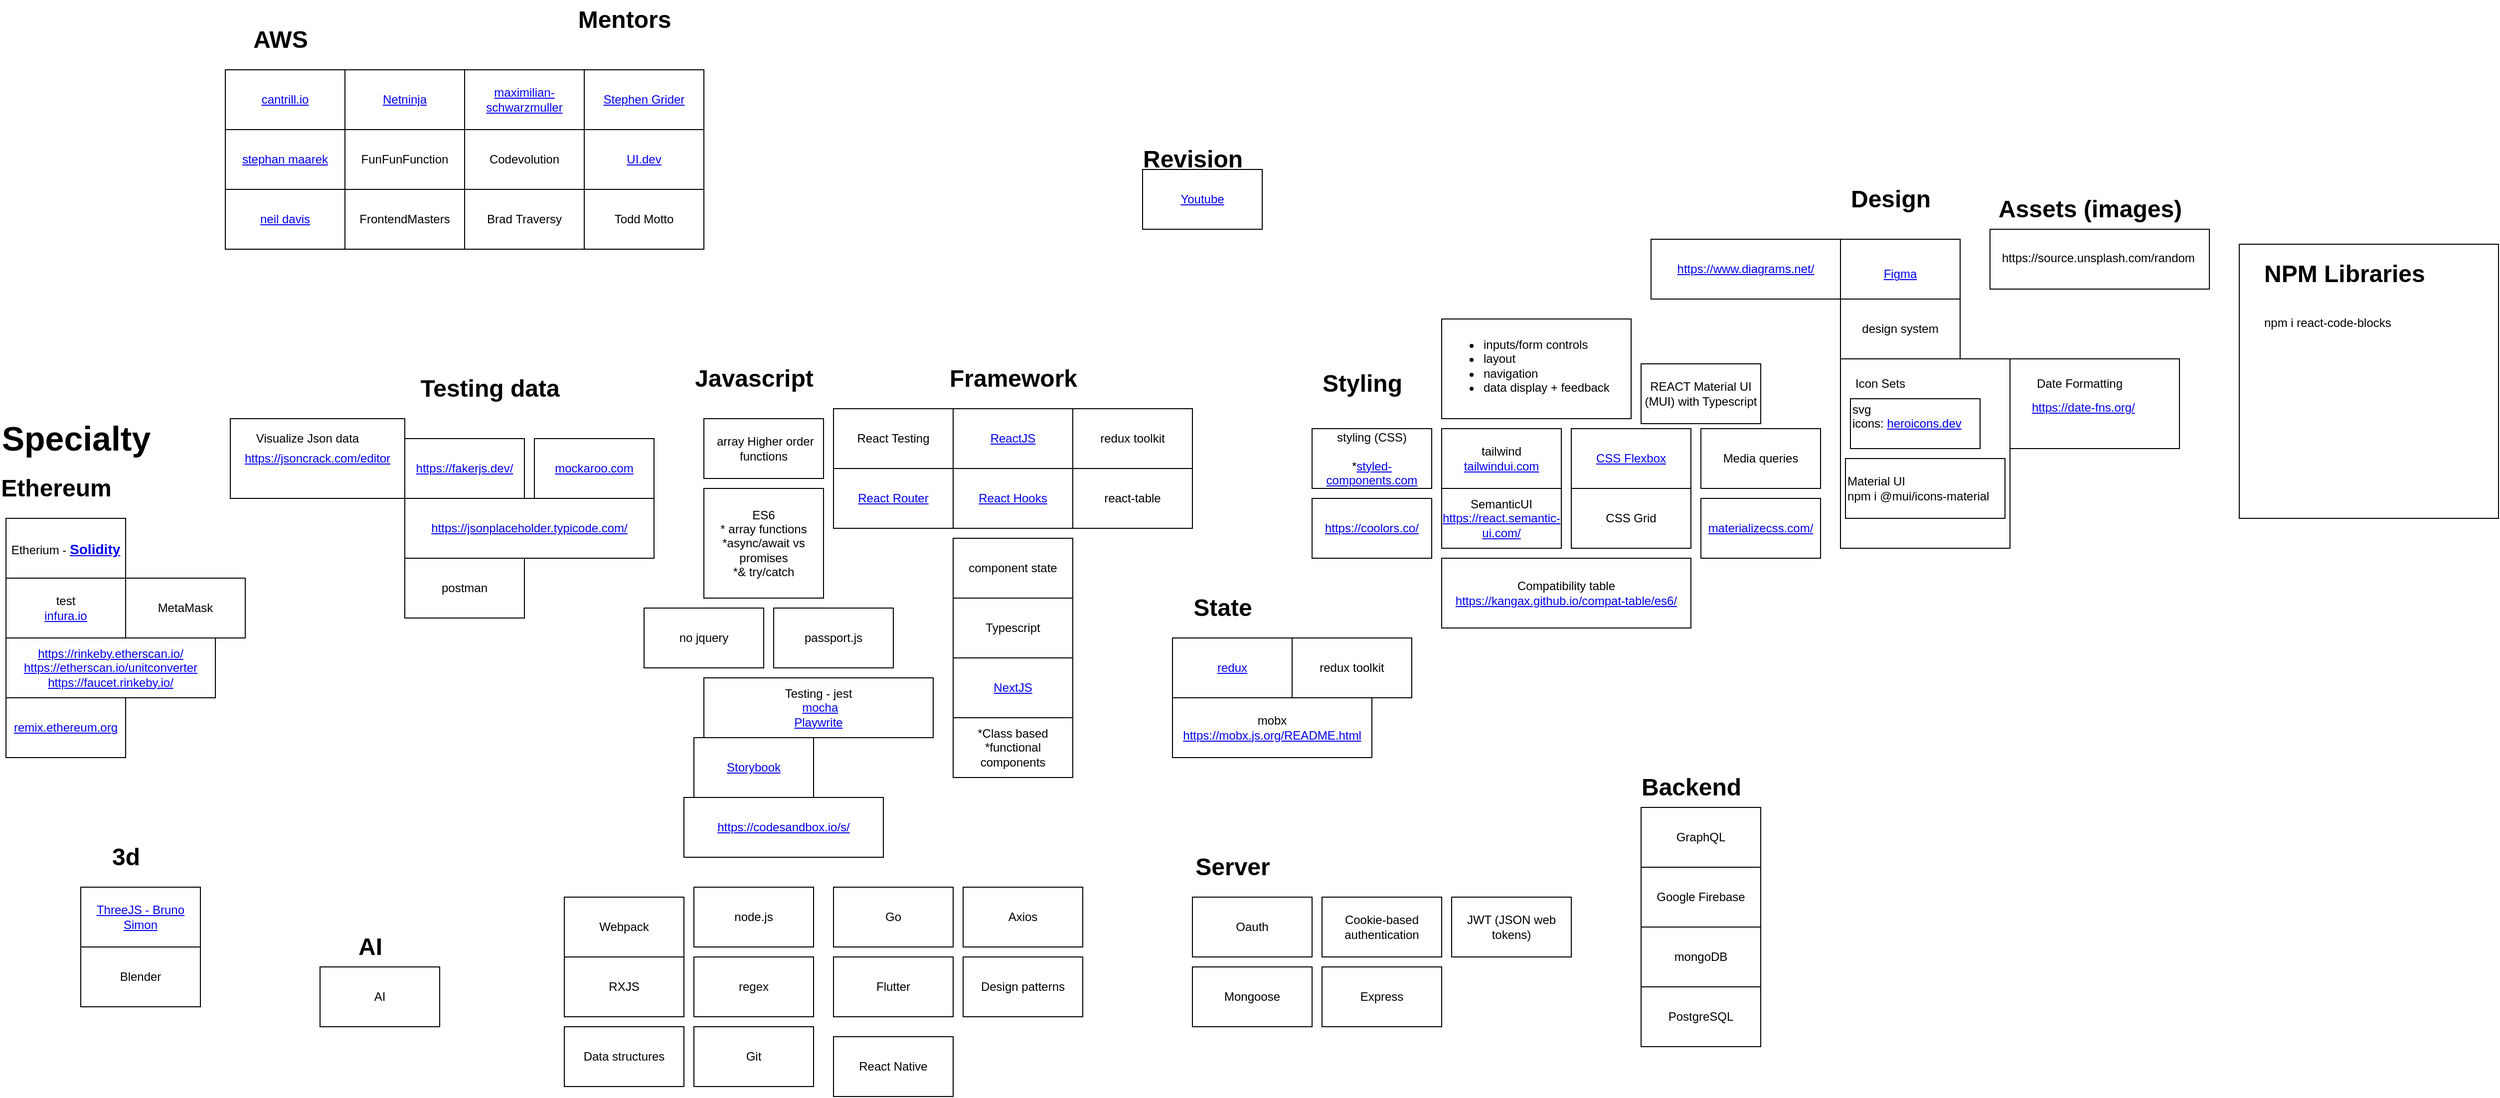 <mxfile version="20.6.2" type="device"><diagram id="x5lRMFWij2Tr5DptwATU" name="Page-1"><mxGraphModel dx="1868" dy="1699" grid="1" gridSize="10" guides="1" tooltips="1" connect="1" arrows="1" fold="1" page="1" pageScale="1" pageWidth="850" pageHeight="1100" math="0" shadow="0"><root><mxCell id="0"/><mxCell id="1" parent="0"/><mxCell id="B61n_Agy1JD5agitKs9--5" value="" style="rounded=0;whiteSpace=wrap;html=1;labelBackgroundColor=none;fontColor=default;" parent="1" vertex="1"><mxGeometry x="1640" y="175" width="260" height="275" as="geometry"/></mxCell><mxCell id="ZUrZJbeyPhvN3EWmr2-_-2" value="&lt;a href=&quot;https://reactjs.org/&quot;&gt;ReactJS&lt;/a&gt;" style="rounded=0;whiteSpace=wrap;html=1;" parent="1" vertex="1"><mxGeometry x="350" y="340" width="120" height="60" as="geometry"/></mxCell><mxCell id="ZUrZJbeyPhvN3EWmr2-_-3" value="styling (CSS)&lt;br&gt;&lt;br&gt;*&lt;a href=&quot;styled-components.com&quot;&gt;styled-components.com&lt;/a&gt;" style="rounded=0;whiteSpace=wrap;html=1;" parent="1" vertex="1"><mxGeometry x="710" y="360" width="120" height="60" as="geometry"/></mxCell><mxCell id="ZUrZJbeyPhvN3EWmr2-_-4" value="&amp;nbsp;array Higher order functions" style="rounded=0;whiteSpace=wrap;html=1;" parent="1" vertex="1"><mxGeometry x="100" y="350" width="120" height="60" as="geometry"/></mxCell><mxCell id="ZUrZJbeyPhvN3EWmr2-_-6" value="Javascript" style="text;strokeColor=none;fillColor=none;html=1;fontSize=24;fontStyle=1;verticalAlign=middle;align=center;" parent="1" vertex="1"><mxGeometry x="100" y="290" width="100" height="40" as="geometry"/></mxCell><mxCell id="ZUrZJbeyPhvN3EWmr2-_-7" value="Framework" style="text;strokeColor=none;fillColor=none;html=1;fontSize=24;fontStyle=1;verticalAlign=middle;align=center;" parent="1" vertex="1"><mxGeometry x="360" y="290" width="100" height="40" as="geometry"/></mxCell><mxCell id="ZUrZJbeyPhvN3EWmr2-_-8" value="Styling" style="text;strokeColor=none;fillColor=none;html=1;fontSize=24;fontStyle=1;verticalAlign=middle;align=center;" parent="1" vertex="1"><mxGeometry x="710" y="295" width="100" height="40" as="geometry"/></mxCell><mxCell id="ZUrZJbeyPhvN3EWmr2-_-9" value="Design" style="text;strokeColor=none;fillColor=none;html=1;fontSize=24;fontStyle=1;verticalAlign=middle;align=center;" parent="1" vertex="1"><mxGeometry x="1240" y="110" width="100" height="40" as="geometry"/></mxCell><mxCell id="ZUrZJbeyPhvN3EWmr2-_-10" value="&lt;a href=&quot;https://www.figma.com/&quot;&gt;Figma&lt;/a&gt;" style="rounded=0;whiteSpace=wrap;html=1;" parent="1" vertex="1"><mxGeometry x="1240" y="170" width="120" height="70" as="geometry"/></mxCell><mxCell id="ZUrZJbeyPhvN3EWmr2-_-11" value="*Class based&lt;br&gt;*functional components" style="rounded=0;whiteSpace=wrap;html=1;align=center;" parent="1" vertex="1"><mxGeometry x="350" y="650" width="120" height="60" as="geometry"/></mxCell><mxCell id="ZUrZJbeyPhvN3EWmr2-_-12" value="ES6&lt;br&gt;* array functions&lt;br&gt;*async/await vs promises&lt;br&gt;*&amp;amp; try/catch" style="rounded=0;whiteSpace=wrap;html=1;" parent="1" vertex="1"><mxGeometry x="100" y="420" width="120" height="110" as="geometry"/></mxCell><mxCell id="ZUrZJbeyPhvN3EWmr2-_-13" value="component state" style="rounded=0;whiteSpace=wrap;html=1;" parent="1" vertex="1"><mxGeometry x="350" y="470" width="120" height="60" as="geometry"/></mxCell><mxCell id="ZUrZJbeyPhvN3EWmr2-_-15" value="tailwind&lt;br&gt;&lt;a href=&quot;tailwindui.com&quot;&gt;tailwindui.com&lt;/a&gt;" style="rounded=0;whiteSpace=wrap;html=1;" parent="1" vertex="1"><mxGeometry x="840" y="360" width="120" height="60" as="geometry"/></mxCell><mxCell id="ZUrZJbeyPhvN3EWmr2-_-16" value="Typescript" style="rounded=0;whiteSpace=wrap;html=1;" parent="1" vertex="1"><mxGeometry x="350" y="530" width="120" height="60" as="geometry"/></mxCell><mxCell id="ZUrZJbeyPhvN3EWmr2-_-17" value="&lt;a href=&quot;https://coolors.co/&quot;&gt;https://coolors.co/&lt;/a&gt;" style="rounded=0;whiteSpace=wrap;html=1;" parent="1" vertex="1"><mxGeometry x="710" y="430" width="120" height="60" as="geometry"/></mxCell><mxCell id="ZUrZJbeyPhvN3EWmr2-_-18" value="&lt;a href=&quot;https://nextjs.org/&quot;&gt;NextJS&lt;/a&gt;" style="rounded=0;whiteSpace=wrap;html=1;" parent="1" vertex="1"><mxGeometry x="350" y="590" width="120" height="60" as="geometry"/></mxCell><mxCell id="ZUrZJbeyPhvN3EWmr2-_-19" value="SemanticUI&lt;br&gt;&lt;a href=&quot;https://react.semantic-ui.com/&quot;&gt;https://react.semantic-ui.com/&lt;/a&gt;" style="rounded=0;whiteSpace=wrap;html=1;" parent="1" vertex="1"><mxGeometry x="840" y="420" width="120" height="60" as="geometry"/></mxCell><mxCell id="ZUrZJbeyPhvN3EWmr2-_-20" value="no jquery" style="rounded=0;whiteSpace=wrap;html=1;" parent="1" vertex="1"><mxGeometry x="40" y="540" width="120" height="60" as="geometry"/></mxCell><mxCell id="ZUrZJbeyPhvN3EWmr2-_-21" value="&lt;a href=&quot;https://react-redux.js.org/&quot;&gt;redux&lt;/a&gt;" style="rounded=0;whiteSpace=wrap;html=1;" parent="1" vertex="1"><mxGeometry x="570" y="570" width="120" height="60" as="geometry"/></mxCell><mxCell id="ZUrZJbeyPhvN3EWmr2-_-22" value="State" style="text;strokeColor=none;fillColor=none;html=1;fontSize=24;fontStyle=1;verticalAlign=middle;align=center;" parent="1" vertex="1"><mxGeometry x="570" y="520" width="100" height="40" as="geometry"/></mxCell><mxCell id="ZUrZJbeyPhvN3EWmr2-_-23" value="mobx&lt;br&gt;&lt;a href=&quot;https://mobx.js.org/README.html&quot;&gt;https://mobx.js.org/README.html&lt;/a&gt;" style="rounded=0;whiteSpace=wrap;html=1;" parent="1" vertex="1"><mxGeometry x="570" y="630" width="200" height="60" as="geometry"/></mxCell><mxCell id="ZUrZJbeyPhvN3EWmr2-_-24" value="Etherium -&amp;nbsp;&lt;h3 style=&quot;-webkit-tap-highlight-color: rgba(255, 255, 255, 0.1); outline: 0px; text-align: left; margin: 0px 0px 3px; padding: 5px 0px 0px; line-height: 1.3; display: inline-block;&quot; class=&quot;LC20lb MBeuO DKV0Md&quot;&gt;&lt;a href=&quot;https://docs.soliditylang.org/&quot;&gt;Solidity&lt;/a&gt;&lt;/h3&gt;" style="rounded=0;whiteSpace=wrap;html=1;" parent="1" vertex="1"><mxGeometry x="-600" y="450" width="120" height="60" as="geometry"/></mxCell><mxCell id="ZUrZJbeyPhvN3EWmr2-_-26" value="Specialty" style="text;strokeColor=none;fillColor=none;html=1;fontSize=34;fontStyle=1;verticalAlign=middle;align=center;" parent="1" vertex="1"><mxGeometry x="-580" y="350" width="100" height="40" as="geometry"/></mxCell><mxCell id="ZUrZJbeyPhvN3EWmr2-_-28" value="test&lt;br&gt;&lt;a href=&quot;infura.io&quot;&gt;infura.io&lt;/a&gt;" style="rounded=0;whiteSpace=wrap;html=1;" parent="1" vertex="1"><mxGeometry x="-600" y="510" width="120" height="60" as="geometry"/></mxCell><mxCell id="ZUrZJbeyPhvN3EWmr2-_-29" value="&lt;a href=&quot;https://rinkeby.etherscan.io/&quot;&gt;https://rinkeby.etherscan.io/&lt;br&gt;&lt;/a&gt;&lt;a href=&quot;https://etherscan.io/unitconverter&quot;&gt;https://etherscan.io/unitconverter&lt;/a&gt;&lt;br&gt;&lt;a href=&quot;https://faucet.rinkeby.io/&quot;&gt;https://faucet.rinkeby.io/&lt;/a&gt;" style="rounded=0;whiteSpace=wrap;html=1;" parent="1" vertex="1"><mxGeometry x="-600" y="570" width="210" height="60" as="geometry"/></mxCell><UserObject label="&lt;a href=&quot;remix.ethereum.org&quot;&gt;remix.ethereum.org&lt;/a&gt;" link="remix.ethereum.org" id="ZUrZJbeyPhvN3EWmr2-_-30"><mxCell style="rounded=0;whiteSpace=wrap;html=1;" parent="1" vertex="1"><mxGeometry x="-600" y="630" width="120" height="60" as="geometry"/></mxCell></UserObject><UserObject label="&lt;a href=&quot;https://www.diagrams.net/&quot;&gt;https://www.diagrams.net/&lt;/a&gt;" link="https://www.diagrams.net/" id="ZUrZJbeyPhvN3EWmr2-_-31"><mxCell style="rounded=0;whiteSpace=wrap;html=1;" parent="1" vertex="1"><mxGeometry x="1050" y="170" width="190" height="60" as="geometry"/></mxCell></UserObject><mxCell id="ZUrZJbeyPhvN3EWmr2-_-33" value="Ethereum" style="text;strokeColor=none;fillColor=none;html=1;fontSize=24;fontStyle=1;verticalAlign=middle;align=center;" parent="1" vertex="1"><mxGeometry x="-600" y="400" width="100" height="40" as="geometry"/></mxCell><mxCell id="ZUrZJbeyPhvN3EWmr2-_-35" value="Testing data" style="text;strokeColor=none;fillColor=none;html=1;fontSize=24;fontStyle=1;verticalAlign=middle;align=center;" parent="1" vertex="1"><mxGeometry x="-200" y="290" width="170" height="60" as="geometry"/></mxCell><UserObject label="&lt;a href=&quot;https://fakerjs.dev/&quot;&gt;https://fakerjs.dev/&lt;/a&gt;" link="https://fakerjs.dev/" id="ZUrZJbeyPhvN3EWmr2-_-37"><mxCell style="rounded=0;whiteSpace=wrap;html=1;" parent="1" vertex="1"><mxGeometry x="-200" y="370" width="120" height="60" as="geometry"/></mxCell></UserObject><UserObject label="&lt;a href=&quot;https://jsonplaceholder.typicode.com/&quot;&gt;https://jsonplaceholder.typicode.com/&lt;/a&gt;" link="https://jsonplaceholder.typicode.com/" id="ZUrZJbeyPhvN3EWmr2-_-38"><mxCell style="rounded=0;whiteSpace=wrap;html=1;" parent="1" vertex="1"><mxGeometry x="-200" y="430" width="250" height="60" as="geometry"/></mxCell></UserObject><mxCell id="ZUrZJbeyPhvN3EWmr2-_-39" value="AWS" style="text;strokeColor=none;fillColor=none;html=1;fontSize=24;fontStyle=1;verticalAlign=middle;align=center;" parent="1" vertex="1"><mxGeometry x="-375" y="-50" width="100" height="40" as="geometry"/></mxCell><mxCell id="ZUrZJbeyPhvN3EWmr2-_-42" value="Google Firebase" style="rounded=0;whiteSpace=wrap;html=1;" parent="1" vertex="1"><mxGeometry x="1040" y="800" width="120" height="60" as="geometry"/></mxCell><mxCell id="ZUrZJbeyPhvN3EWmr2-_-43" value="Backend" style="text;strokeColor=none;fillColor=none;html=1;fontSize=24;fontStyle=1;verticalAlign=middle;align=center;" parent="1" vertex="1"><mxGeometry x="1040" y="700" width="100" height="40" as="geometry"/></mxCell><UserObject label="&lt;a href=&quot;cantrill.io&quot;&gt;cantrill.io&lt;/a&gt;" link="cantrill.io" id="ZUrZJbeyPhvN3EWmr2-_-44"><mxCell style="rounded=0;whiteSpace=wrap;html=1;" parent="1" vertex="1"><mxGeometry x="-380" width="120" height="60" as="geometry"/></mxCell></UserObject><mxCell id="ZUrZJbeyPhvN3EWmr2-_-45" value="&lt;a href=&quot;https://www.udemy.com/user/stephane-maarek/&quot;&gt;stephan maarek&lt;/a&gt;" style="rounded=0;whiteSpace=wrap;html=1;" parent="1" vertex="1"><mxGeometry x="-380" y="60" width="120" height="60" as="geometry"/></mxCell><mxCell id="ZUrZJbeyPhvN3EWmr2-_-46" value="&lt;a href=&quot;https://www.udemy.com/user/63f4a578-c67a-456b-916c-ddadf73e9a26/&quot;&gt;neil davis&lt;/a&gt;" style="rounded=0;whiteSpace=wrap;html=1;" parent="1" vertex="1"><mxGeometry x="-380" y="120" width="120" height="60" as="geometry"/></mxCell><mxCell id="ZUrZJbeyPhvN3EWmr2-_-47" value="Mentors" style="text;strokeColor=none;fillColor=none;html=1;fontSize=24;fontStyle=1;verticalAlign=middle;align=center;" parent="1" vertex="1"><mxGeometry x="-30" y="-70" width="100" height="40" as="geometry"/></mxCell><mxCell id="ZUrZJbeyPhvN3EWmr2-_-49" value="&lt;a href=&quot;https://www.udemy.com/user/sgslo/&quot;&gt;Stephen Grider&lt;/a&gt;" style="rounded=0;whiteSpace=wrap;html=1;" parent="1" vertex="1"><mxGeometry x="-20" width="120" height="60" as="geometry"/></mxCell><mxCell id="ZUrZJbeyPhvN3EWmr2-_-50" value="&lt;a href=&quot;https://www.udemy.com/user/maximilian-schwarzmuller/&quot;&gt;maximilian-schwarzmuller&lt;/a&gt;" style="rounded=0;whiteSpace=wrap;html=1;" parent="1" vertex="1"><mxGeometry x="-140" width="120" height="60" as="geometry"/></mxCell><mxCell id="ZUrZJbeyPhvN3EWmr2-_-51" value="&lt;a href=&quot;https://ui.dev/&quot;&gt;UI.dev&lt;/a&gt;" style="rounded=0;whiteSpace=wrap;html=1;" parent="1" vertex="1"><mxGeometry x="-20" y="60" width="120" height="60" as="geometry"/></mxCell><mxCell id="ZUrZJbeyPhvN3EWmr2-_-52" value="MetaMask" style="rounded=0;whiteSpace=wrap;html=1;" parent="1" vertex="1"><mxGeometry x="-480" y="510" width="120" height="60" as="geometry"/></mxCell><mxCell id="ZUrZJbeyPhvN3EWmr2-_-53" value="Testing - jest&lt;br&gt;&amp;nbsp;&lt;a href=&quot;https://mochajs.org/&quot;&gt;mocha&lt;/a&gt;&lt;br&gt;&lt;a href=&quot;https://playwright.dev&quot;&gt;Playwrite&lt;/a&gt;" style="rounded=0;whiteSpace=wrap;html=1;" parent="1" vertex="1"><mxGeometry x="100" y="610" width="230" height="60" as="geometry"/></mxCell><mxCell id="ZUrZJbeyPhvN3EWmr2-_-55" value="postman" style="rounded=0;whiteSpace=wrap;html=1;" parent="1" vertex="1"><mxGeometry x="-200" y="490" width="120" height="60" as="geometry"/></mxCell><mxCell id="ZUrZJbeyPhvN3EWmr2-_-56" value="&lt;a href=&quot;https://studio.youtube.com/channel/UCpg-lb87Na70SGjqETG3d4A/playlists&quot;&gt;Youtube&lt;/a&gt;" style="rounded=0;whiteSpace=wrap;html=1;" parent="1" vertex="1"><mxGeometry x="540" y="100" width="120" height="60" as="geometry"/></mxCell><mxCell id="ZUrZJbeyPhvN3EWmr2-_-57" value="Revision" style="text;strokeColor=none;fillColor=none;html=1;fontSize=24;fontStyle=1;verticalAlign=middle;align=center;" parent="1" vertex="1"><mxGeometry x="540" y="70" width="100" height="40" as="geometry"/></mxCell><mxCell id="ZUrZJbeyPhvN3EWmr2-_-59" value="&lt;a href=&quot;https://threejs-journey.com/&quot;&gt;ThreeJS - Bruno Simon&lt;/a&gt;" style="rounded=0;whiteSpace=wrap;html=1;" parent="1" vertex="1"><mxGeometry x="-525" y="820" width="120" height="60" as="geometry"/></mxCell><mxCell id="ZUrZJbeyPhvN3EWmr2-_-60" value="3d" style="text;strokeColor=none;fillColor=none;html=1;fontSize=24;fontStyle=1;verticalAlign=middle;align=center;" parent="1" vertex="1"><mxGeometry x="-530" y="770" width="100" height="40" as="geometry"/></mxCell><mxCell id="ZUrZJbeyPhvN3EWmr2-_-61" value="&lt;a href=&quot;https://www.youtube.com/c/TheNetNinja/playlists?app=desktop&quot;&gt;Netninja&lt;/a&gt;" style="rounded=0;whiteSpace=wrap;html=1;" parent="1" vertex="1"><mxGeometry x="-260" width="120" height="60" as="geometry"/></mxCell><UserObject label="&lt;a href=&quot;https://codesandbox.io/s/&quot;&gt;https://codesandbox.io/s/&lt;/a&gt;" link="https://codesandbox.io/s/" id="ZUrZJbeyPhvN3EWmr2-_-64"><mxCell style="rounded=0;whiteSpace=wrap;html=1;" parent="1" vertex="1"><mxGeometry x="80" y="730" width="200" height="60" as="geometry"/></mxCell></UserObject><mxCell id="ZUrZJbeyPhvN3EWmr2-_-65" value="&lt;a href=&quot;https://storybook.js.org/tutorials/intro-to-storybook/react/en/get-started/&quot;&gt;Storybook&lt;/a&gt;" style="rounded=0;whiteSpace=wrap;html=1;" parent="1" vertex="1"><mxGeometry x="90" y="670" width="120" height="60" as="geometry"/></mxCell><mxCell id="ZUrZJbeyPhvN3EWmr2-_-69" value="node.js" style="rounded=0;whiteSpace=wrap;html=1;fontSize=12;" parent="1" vertex="1"><mxGeometry x="90" y="820" width="120" height="60" as="geometry"/></mxCell><mxCell id="ZUrZJbeyPhvN3EWmr2-_-70" value="regex" style="rounded=0;whiteSpace=wrap;html=1;fontSize=12;" parent="1" vertex="1"><mxGeometry x="90" y="890" width="120" height="60" as="geometry"/></mxCell><mxCell id="ZUrZJbeyPhvN3EWmr2-_-71" value="Git" style="rounded=0;whiteSpace=wrap;html=1;fontSize=12;" parent="1" vertex="1"><mxGeometry x="90" y="960" width="120" height="60" as="geometry"/></mxCell><mxCell id="ZUrZJbeyPhvN3EWmr2-_-73" value="Design patterns" style="rounded=0;whiteSpace=wrap;html=1;fontSize=12;" parent="1" vertex="1"><mxGeometry x="360" y="890" width="120" height="60" as="geometry"/></mxCell><mxCell id="ZUrZJbeyPhvN3EWmr2-_-74" value="Data structures" style="rounded=0;whiteSpace=wrap;html=1;fontSize=12;" parent="1" vertex="1"><mxGeometry x="-40" y="960" width="120" height="60" as="geometry"/></mxCell><mxCell id="ZUrZJbeyPhvN3EWmr2-_-75" value="&lt;a href=&quot;https://css-tricks.com/snippets/css/a-guide-to-flexbox/&quot;&gt;CSS Flexbox&lt;/a&gt;" style="rounded=0;whiteSpace=wrap;html=1;fontSize=12;" parent="1" vertex="1"><mxGeometry x="970" y="360" width="120" height="60" as="geometry"/></mxCell><mxCell id="ZUrZJbeyPhvN3EWmr2-_-76" value="CSS Grid" style="rounded=0;whiteSpace=wrap;html=1;fontSize=12;" parent="1" vertex="1"><mxGeometry x="970" y="420" width="120" height="60" as="geometry"/></mxCell><mxCell id="ZUrZJbeyPhvN3EWmr2-_-77" value="Media queries" style="rounded=0;whiteSpace=wrap;html=1;fontSize=12;" parent="1" vertex="1"><mxGeometry x="1100" y="360" width="120" height="60" as="geometry"/></mxCell><mxCell id="ZUrZJbeyPhvN3EWmr2-_-78" value="Blender" style="rounded=0;whiteSpace=wrap;html=1;fontSize=12;" parent="1" vertex="1"><mxGeometry x="-525" y="880" width="120" height="60" as="geometry"/></mxCell><mxCell id="ZUrZJbeyPhvN3EWmr2-_-79" value="AI" style="rounded=0;whiteSpace=wrap;html=1;fontSize=12;" parent="1" vertex="1"><mxGeometry x="-285" y="900" width="120" height="60" as="geometry"/></mxCell><mxCell id="ZUrZJbeyPhvN3EWmr2-_-80" value="AI" style="text;strokeColor=none;fillColor=none;html=1;fontSize=24;fontStyle=1;verticalAlign=middle;align=center;" parent="1" vertex="1"><mxGeometry x="-285" y="860" width="100" height="40" as="geometry"/></mxCell><mxCell id="ZUrZJbeyPhvN3EWmr2-_-81" value="RXJS" style="rounded=0;whiteSpace=wrap;html=1;fontSize=12;" parent="1" vertex="1"><mxGeometry x="-40" y="890" width="120" height="60" as="geometry"/></mxCell><mxCell id="ZUrZJbeyPhvN3EWmr2-_-82" value="&lt;a href=&quot;https://reactjs.org/docs/hooks-intro.html&quot;&gt;React Hooks&lt;/a&gt;" style="rounded=0;whiteSpace=wrap;html=1;fontSize=12;" parent="1" vertex="1"><mxGeometry x="350" y="400" width="120" height="60" as="geometry"/></mxCell><mxCell id="ZUrZJbeyPhvN3EWmr2-_-84" value="GraphQL" style="rounded=0;whiteSpace=wrap;html=1;fontSize=12;" parent="1" vertex="1"><mxGeometry x="1040" y="740" width="120" height="60" as="geometry"/></mxCell><mxCell id="ZUrZJbeyPhvN3EWmr2-_-85" value="Webpack" style="rounded=0;whiteSpace=wrap;html=1;fontSize=12;" parent="1" vertex="1"><mxGeometry x="-40" y="830" width="120" height="60" as="geometry"/></mxCell><mxCell id="ZUrZJbeyPhvN3EWmr2-_-86" value="React Native" style="rounded=0;whiteSpace=wrap;html=1;fontSize=12;" parent="1" vertex="1"><mxGeometry x="230" y="970" width="120" height="60" as="geometry"/></mxCell><mxCell id="ZUrZJbeyPhvN3EWmr2-_-87" value="Flutter" style="rounded=0;whiteSpace=wrap;html=1;fontSize=12;" parent="1" vertex="1"><mxGeometry x="230" y="890" width="120" height="60" as="geometry"/></mxCell><mxCell id="ZUrZJbeyPhvN3EWmr2-_-88" value="Go" style="rounded=0;whiteSpace=wrap;html=1;fontSize=12;" parent="1" vertex="1"><mxGeometry x="230" y="820" width="120" height="60" as="geometry"/></mxCell><mxCell id="ZUrZJbeyPhvN3EWmr2-_-90" value="mongoDB&lt;br&gt;" style="rounded=0;whiteSpace=wrap;html=1;fontSize=12;" parent="1" vertex="1"><mxGeometry x="1040" y="860" width="120" height="60" as="geometry"/></mxCell><mxCell id="ZUrZJbeyPhvN3EWmr2-_-91" value="&lt;a href=&quot;https://reactrouter.com/en/main&quot;&gt;React Router&lt;/a&gt;" style="rounded=0;whiteSpace=wrap;html=1;fontSize=12;" parent="1" vertex="1"><mxGeometry x="230" y="400" width="120" height="60" as="geometry"/></mxCell><mxCell id="KEGMH1zuJAjrXcwm-OMA-1" value="PostgreSQL" style="rounded=0;whiteSpace=wrap;html=1;" parent="1" vertex="1"><mxGeometry x="1040" y="920" width="120" height="60" as="geometry"/></mxCell><mxCell id="KEGMH1zuJAjrXcwm-OMA-2" value="Axios" style="rounded=0;whiteSpace=wrap;html=1;" parent="1" vertex="1"><mxGeometry x="360" y="820" width="120" height="60" as="geometry"/></mxCell><mxCell id="KEGMH1zuJAjrXcwm-OMA-3" value="design system" style="rounded=0;whiteSpace=wrap;html=1;" parent="1" vertex="1"><mxGeometry x="1240" y="230" width="120" height="60" as="geometry"/></mxCell><mxCell id="kl5kADk21-UMJxFRykIh-1" value="Brad&amp;nbsp;Traversy" style="rounded=0;whiteSpace=wrap;html=1;" parent="1" vertex="1"><mxGeometry x="-140" y="120" width="120" height="60" as="geometry"/></mxCell><mxCell id="kl5kADk21-UMJxFRykIh-2" value="FunFunFunction" style="rounded=0;whiteSpace=wrap;html=1;" parent="1" vertex="1"><mxGeometry x="-260" y="60" width="120" height="60" as="geometry"/></mxCell><mxCell id="kl5kADk21-UMJxFRykIh-3" value="Codevolution" style="rounded=0;whiteSpace=wrap;html=1;" parent="1" vertex="1"><mxGeometry x="-140" y="60" width="120" height="60" as="geometry"/></mxCell><mxCell id="kl5kADk21-UMJxFRykIh-4" value="FrontendMasters" style="rounded=0;whiteSpace=wrap;html=1;" parent="1" vertex="1"><mxGeometry x="-260" y="120" width="120" height="60" as="geometry"/></mxCell><mxCell id="Z-sECcvVk9-Y3TNep3w--1" value="Todd Motto" style="rounded=0;whiteSpace=wrap;html=1;" parent="1" vertex="1"><mxGeometry x="-20" y="120" width="120" height="60" as="geometry"/></mxCell><mxCell id="mwZAuxDsKg0rZ9RT3Y6n-1" value="Server" style="text;strokeColor=none;fillColor=none;html=1;fontSize=24;fontStyle=1;verticalAlign=middle;align=center;" parent="1" vertex="1"><mxGeometry x="580" y="780" width="100" height="40" as="geometry"/></mxCell><mxCell id="mwZAuxDsKg0rZ9RT3Y6n-2" value="Oauth" style="rounded=0;whiteSpace=wrap;html=1;" parent="1" vertex="1"><mxGeometry x="590" y="830" width="120" height="60" as="geometry"/></mxCell><mxCell id="mwZAuxDsKg0rZ9RT3Y6n-3" value="Cookie-based authentication" style="rounded=0;whiteSpace=wrap;html=1;" parent="1" vertex="1"><mxGeometry x="720" y="830" width="120" height="60" as="geometry"/></mxCell><mxCell id="mwZAuxDsKg0rZ9RT3Y6n-4" value="passport.js" style="rounded=0;whiteSpace=wrap;html=1;" parent="1" vertex="1"><mxGeometry x="170" y="540" width="120" height="60" as="geometry"/></mxCell><mxCell id="rhyPoG2Ny06t8HHNo2un-1" value="JWT (JSON web tokens)" style="rounded=0;whiteSpace=wrap;html=1;" parent="1" vertex="1"><mxGeometry x="850" y="830" width="120" height="60" as="geometry"/></mxCell><mxCell id="B6JGA3XSi_-MKLPT5mh3-1" value="Mongoose" style="rounded=0;whiteSpace=wrap;html=1;" parent="1" vertex="1"><mxGeometry x="590" y="900" width="120" height="60" as="geometry"/></mxCell><mxCell id="B6JGA3XSi_-MKLPT5mh3-3" value="Express" style="rounded=0;whiteSpace=wrap;html=1;" parent="1" vertex="1"><mxGeometry x="720" y="900" width="120" height="60" as="geometry"/></mxCell><UserObject label="&lt;a href=&quot;materializecss.com/&quot;&gt;materializecss.com/&lt;/a&gt;" link="https://materializecss.com/" id="WC5HzjJEZbHXLYbg4P_7-1"><mxCell style="rounded=0;whiteSpace=wrap;html=1;" parent="1" vertex="1"><mxGeometry x="1100" y="430" width="120" height="60" as="geometry"/></mxCell></UserObject><mxCell id="QpV78RyR4osL2ajN29Fu-1" value="" style="rounded=0;whiteSpace=wrap;html=1;" parent="1" vertex="1"><mxGeometry x="1240" y="290" width="170" height="190" as="geometry"/></mxCell><mxCell id="QpV78RyR4osL2ajN29Fu-2" value="Icon Sets" style="text;html=1;strokeColor=none;fillColor=none;align=center;verticalAlign=middle;whiteSpace=wrap;rounded=0;" parent="1" vertex="1"><mxGeometry x="1250" y="300" width="60" height="30" as="geometry"/></mxCell><mxCell id="xylGaJuLDzotD9v8q_tl-2" value="redux toolkit" style="rounded=0;whiteSpace=wrap;html=1;" parent="1" vertex="1"><mxGeometry x="690" y="570" width="120" height="60" as="geometry"/></mxCell><UserObject label="&lt;a href=&quot;data:page/id,x5lRMFWij2Tr5DptwATU&quot;&gt;mockaroo.com&lt;/a&gt;" link="http://mockaroo.com" id="_gaPSnCNVSZN0CnmHuOf-1"><mxCell style="rounded=0;whiteSpace=wrap;html=1;" parent="1" vertex="1"><mxGeometry x="-70" y="370" width="120" height="60" as="geometry"/></mxCell></UserObject><mxCell id="_gaPSnCNVSZN0CnmHuOf-4" value="" style="rounded=0;whiteSpace=wrap;html=1;" parent="1" vertex="1"><mxGeometry x="1410" y="290" width="170" height="90" as="geometry"/></mxCell><mxCell id="_gaPSnCNVSZN0CnmHuOf-5" value="Date Formatting" style="text;html=1;strokeColor=none;fillColor=none;align=center;verticalAlign=middle;whiteSpace=wrap;rounded=0;" parent="1" vertex="1"><mxGeometry x="1420" y="300" width="120" height="30" as="geometry"/></mxCell><mxCell id="_gaPSnCNVSZN0CnmHuOf-6" value="&lt;a href=&quot;https://date-fns.org/&quot;&gt;https://date-fns.org/&lt;/a&gt;" style="text;html=1;strokeColor=none;fillColor=none;align=left;verticalAlign=top;whiteSpace=wrap;rounded=0;" parent="1" vertex="1"><mxGeometry x="1430" y="325" width="140" height="30" as="geometry"/></mxCell><mxCell id="qgtyFOK53YTSCbYSstuT-2" value="&lt;span style=&quot;text-align: left;&quot;&gt;&lt;a href=&quot;https://jsoncrack.com/editor&quot;&gt;https://jsoncrack.com/editor&lt;/a&gt;&lt;/span&gt;" style="rounded=0;whiteSpace=wrap;html=1;" parent="1" vertex="1"><mxGeometry x="-375" y="350" width="175" height="80" as="geometry"/></mxCell><mxCell id="qgtyFOK53YTSCbYSstuT-5" value="Visualize Json data" style="text;html=1;strokeColor=none;fillColor=none;align=center;verticalAlign=middle;whiteSpace=wrap;rounded=0;" parent="1" vertex="1"><mxGeometry x="-375" y="355" width="155" height="30" as="geometry"/></mxCell><mxCell id="SZTuhiCNR1ATVUd3tryR-1" value="&lt;ul&gt;&lt;li&gt;inputs/form controls&lt;/li&gt;&lt;li&gt;layout&lt;/li&gt;&lt;li&gt;navigation&lt;/li&gt;&lt;li&gt;data display + feedback&lt;/li&gt;&lt;/ul&gt;" style="rounded=0;whiteSpace=wrap;html=1;align=left;verticalAlign=top;" parent="1" vertex="1"><mxGeometry x="840" y="250" width="190" height="100" as="geometry"/></mxCell><mxCell id="SZTuhiCNR1ATVUd3tryR-2" value="React Testing" style="rounded=0;whiteSpace=wrap;html=1;" parent="1" vertex="1"><mxGeometry x="230" y="340" width="120" height="60" as="geometry"/></mxCell><mxCell id="SZTuhiCNR1ATVUd3tryR-3" value="REACT Material UI (MUI) with Typescript" style="rounded=0;whiteSpace=wrap;html=1;" parent="1" vertex="1"><mxGeometry x="1040" y="295" width="120" height="60" as="geometry"/></mxCell><mxCell id="SZTuhiCNR1ATVUd3tryR-4" value="redux toolkit" style="rounded=0;whiteSpace=wrap;html=1;" parent="1" vertex="1"><mxGeometry x="470" y="340" width="120" height="60" as="geometry"/></mxCell><mxCell id="SZTuhiCNR1ATVUd3tryR-7" value="react-table" style="rounded=0;whiteSpace=wrap;html=1;" parent="1" vertex="1"><mxGeometry x="470" y="400" width="120" height="60" as="geometry"/></mxCell><mxCell id="B61n_Agy1JD5agitKs9--2" value="&lt;span style=&quot;&quot;&gt;Material UI&lt;br&gt;npm i @mui/icons-material&lt;/span&gt;" style="rounded=0;whiteSpace=wrap;html=1;labelBackgroundColor=none;fontColor=default;align=left;" parent="1" vertex="1"><mxGeometry x="1245" y="390" width="160" height="60" as="geometry"/></mxCell><mxCell id="B61n_Agy1JD5agitKs9--3" value="&#10;&lt;span style=&quot;color: rgb(0, 0, 0); font-family: Helvetica; font-size: 12px; font-style: normal; font-variant-ligatures: normal; font-variant-caps: normal; font-weight: 400; letter-spacing: normal; orphans: 2; text-indent: 0px; text-transform: none; widows: 2; word-spacing: 0px; -webkit-text-stroke-width: 0px; background-color: rgb(248, 249, 250); text-decoration-thickness: initial; text-decoration-style: initial; text-decoration-color: initial; float: none; display: inline !important;&quot;&gt;svg icons:&amp;nbsp;&lt;/span&gt;&lt;a style=&quot;font-family: Helvetica; font-size: 12px; font-style: normal; font-variant-ligatures: normal; font-variant-caps: normal; font-weight: 400; letter-spacing: normal; orphans: 2; text-indent: 0px; text-transform: none; widows: 2; word-spacing: 0px; -webkit-text-stroke-width: 0px; background-color: rgb(248, 249, 250);&quot; href=&quot;data:page/id,x5lRMFWij2Tr5DptwATU&quot;&gt;heroicons.dev&lt;/a&gt;&#10;&#10;" style="rounded=0;whiteSpace=wrap;html=1;labelBackgroundColor=none;fontColor=default;align=left;" parent="1" vertex="1"><mxGeometry x="1250" y="330" width="130" height="50" as="geometry"/></mxCell><mxCell id="B61n_Agy1JD5agitKs9--6" value="&lt;h1&gt;&lt;span style=&quot;background-color: initial;&quot;&gt;NPM Libraries&lt;/span&gt;&lt;/h1&gt;&lt;h1&gt;&lt;font style=&quot;font-size: 12px; font-weight: normal;&quot;&gt;npm i&amp;nbsp;react-code-blocks&lt;/font&gt;&lt;br&gt;&lt;/h1&gt;" style="text;html=1;strokeColor=none;fillColor=none;spacing=5;spacingTop=-20;whiteSpace=wrap;overflow=hidden;rounded=0;labelBackgroundColor=none;fontColor=default;" parent="1" vertex="1"><mxGeometry x="1660" y="185" width="220" height="215" as="geometry"/></mxCell><mxCell id="uFoc-lGZb4tvRmI4niL6-1" value="&lt;div style=&quot;color: rgb(212, 212, 212); background-color: rgb(30, 30, 30); font-family: Consolas, &amp;quot;Courier New&amp;quot;, monospace; font-weight: normal; font-size: 14px; line-height: 19px;&quot;&gt;&lt;br&gt;&lt;/div&gt;" style="text;whiteSpace=wrap;html=1;" parent="1" vertex="1"><mxGeometry x="1460" y="440" width="300" height="40" as="geometry"/></mxCell><mxCell id="uFoc-lGZb4tvRmI4niL6-2" value="" style="rounded=0;whiteSpace=wrap;html=1;" parent="1" vertex="1"><mxGeometry x="1390" y="160" width="220" height="60" as="geometry"/></mxCell><mxCell id="uFoc-lGZb4tvRmI4niL6-3" value="https://source.unsplash.com/random" style="text;strokeColor=none;fillColor=none;align=left;verticalAlign=top;whiteSpace=wrap;rounded=0;labelBorderColor=none;labelBackgroundColor=none;fontColor=default;" parent="1" vertex="1"><mxGeometry x="1400" y="175" width="120" height="30" as="geometry"/></mxCell><mxCell id="uFoc-lGZb4tvRmI4niL6-4" value="Assets (images)" style="text;strokeColor=none;fillColor=none;html=1;fontSize=24;fontStyle=1;verticalAlign=middle;align=center;" parent="1" vertex="1"><mxGeometry x="1440" y="120" width="100" height="40" as="geometry"/></mxCell><mxCell id="kXu06058Diy1HLX3U8VT-1" value="Compatibility table&lt;br&gt;&lt;a href=&quot;https://kangax.github.io/compat-table/es6/&quot;&gt;https://kangax.github.io/compat-table/es6/&lt;/a&gt;" style="rounded=0;whiteSpace=wrap;html=1;" vertex="1" parent="1"><mxGeometry x="840" y="490" width="250" height="70" as="geometry"/></mxCell></root></mxGraphModel></diagram></mxfile>